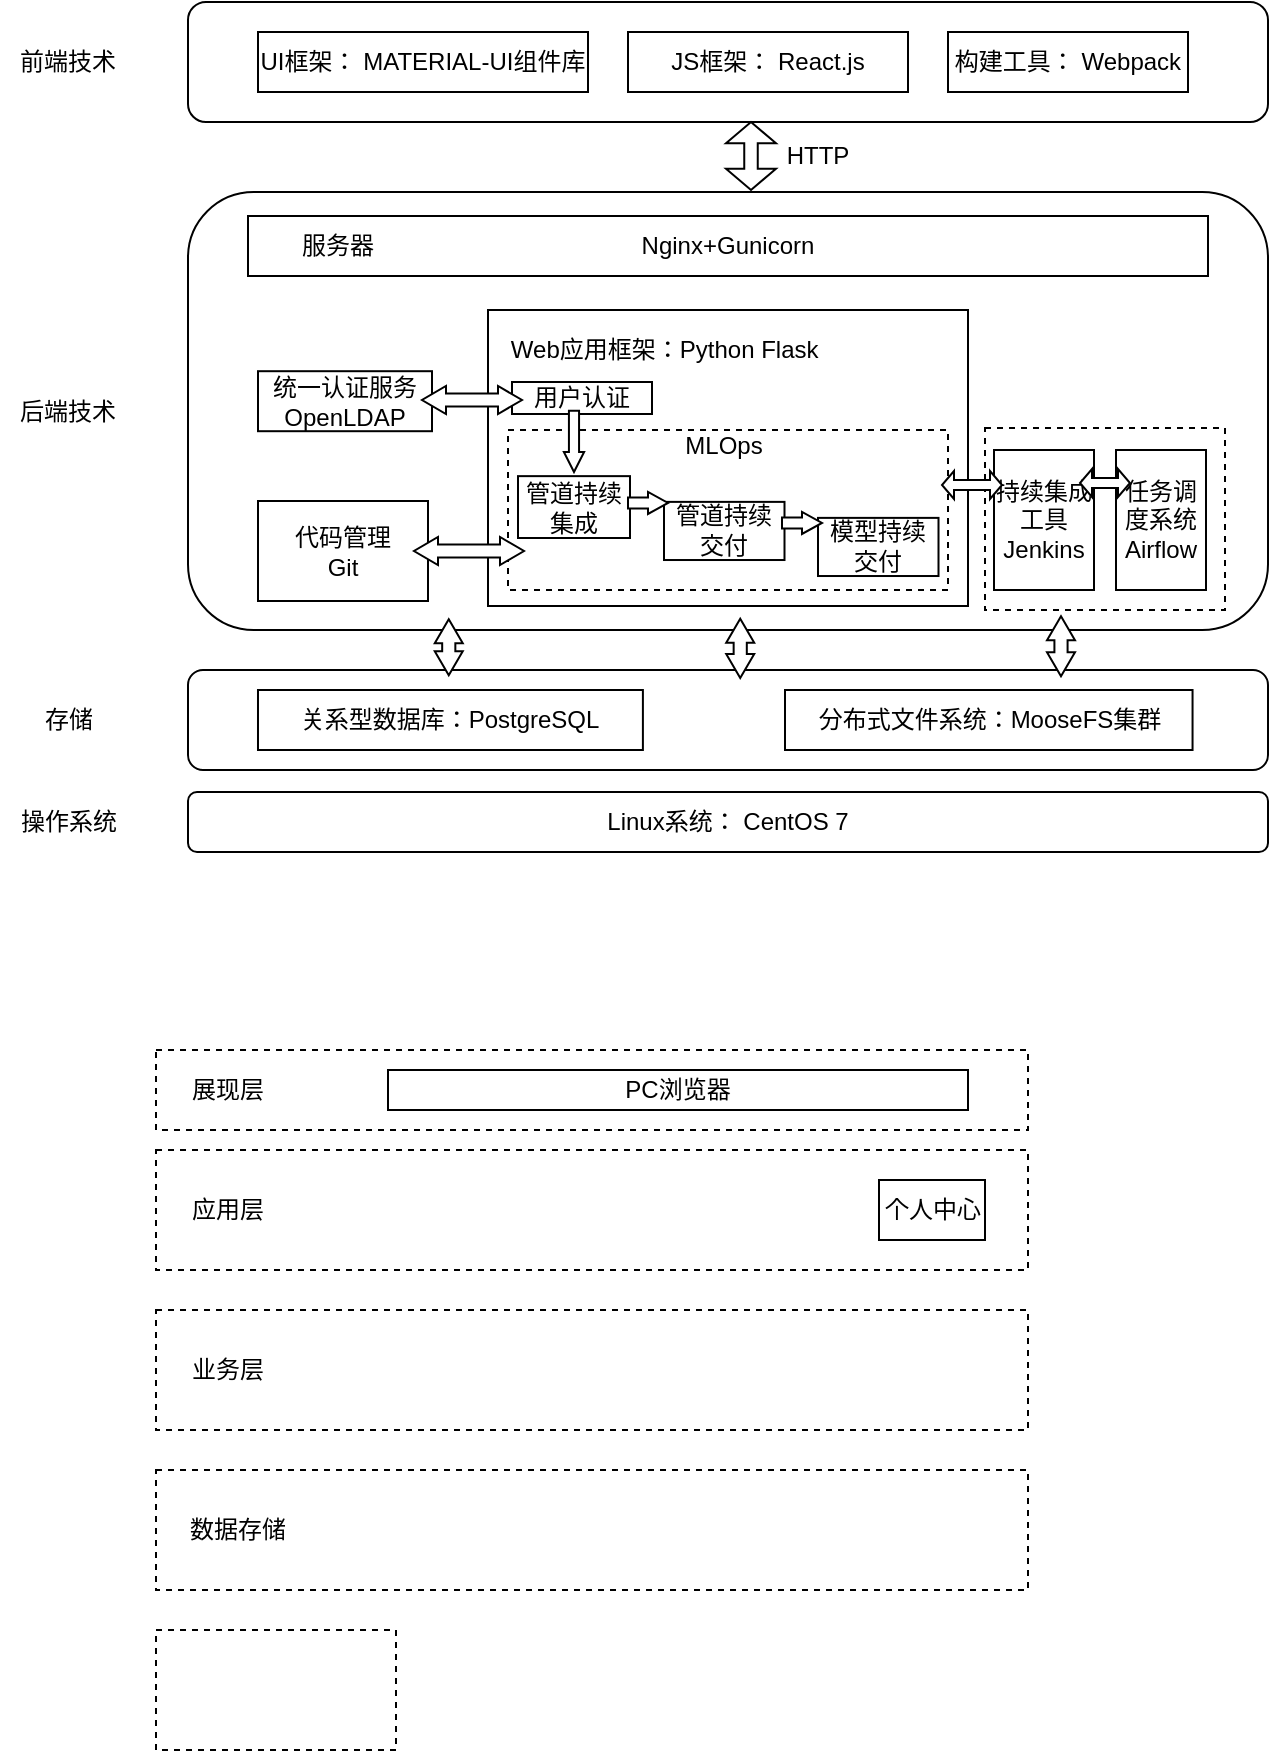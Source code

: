 <mxfile version="14.6.6" type="github">
  <diagram id="vNM15qeYT9EExKCgJNkL" name="第 1 页">
    <mxGraphModel dx="782" dy="437" grid="1" gridSize="10" guides="1" tooltips="1" connect="1" arrows="1" fold="1" page="1" pageScale="1" pageWidth="827" pageHeight="1169" math="0" shadow="0">
      <root>
        <mxCell id="0" />
        <mxCell id="1" parent="0" />
        <mxCell id="6xyBLph1M2rWBh-eGpku-9" value="" style="rounded=1;whiteSpace=wrap;html=1;" vertex="1" parent="1">
          <mxGeometry x="100" y="191" width="540" height="219" as="geometry" />
        </mxCell>
        <mxCell id="6xyBLph1M2rWBh-eGpku-51" value="" style="rounded=0;whiteSpace=wrap;html=1;dashed=1;" vertex="1" parent="1">
          <mxGeometry x="498.5" y="309" width="120" height="91" as="geometry" />
        </mxCell>
        <mxCell id="6xyBLph1M2rWBh-eGpku-11" value="" style="rounded=0;whiteSpace=wrap;html=1;" vertex="1" parent="1">
          <mxGeometry x="250" y="250" width="240" height="148" as="geometry" />
        </mxCell>
        <mxCell id="6xyBLph1M2rWBh-eGpku-48" value="" style="rounded=0;whiteSpace=wrap;html=1;dashed=1;" vertex="1" parent="1">
          <mxGeometry x="260" y="310" width="220" height="80" as="geometry" />
        </mxCell>
        <mxCell id="6xyBLph1M2rWBh-eGpku-1" value="" style="rounded=1;whiteSpace=wrap;html=1;" vertex="1" parent="1">
          <mxGeometry x="100" y="96" width="540" height="60" as="geometry" />
        </mxCell>
        <mxCell id="6xyBLph1M2rWBh-eGpku-2" value="前端技术" style="text;html=1;strokeColor=none;fillColor=none;align=center;verticalAlign=middle;whiteSpace=wrap;rounded=0;" vertex="1" parent="1">
          <mxGeometry x="15.0" y="116" width="50" height="20" as="geometry" />
        </mxCell>
        <mxCell id="6xyBLph1M2rWBh-eGpku-3" value="UI框架： MATERIAL-UI组件库" style="rounded=0;whiteSpace=wrap;html=1;" vertex="1" parent="1">
          <mxGeometry x="135" y="111" width="165" height="30" as="geometry" />
        </mxCell>
        <mxCell id="6xyBLph1M2rWBh-eGpku-4" value="JS框架： React.js" style="rounded=0;whiteSpace=wrap;html=1;" vertex="1" parent="1">
          <mxGeometry x="320" y="111" width="140" height="30" as="geometry" />
        </mxCell>
        <mxCell id="6xyBLph1M2rWBh-eGpku-7" value="" style="html=1;shadow=0;dashed=0;align=center;verticalAlign=middle;shape=mxgraph.arrows2.twoWayArrow;dy=0.73;dx=10.67;rotation=90;" vertex="1" parent="1">
          <mxGeometry x="364.5" y="160.5" width="34" height="25" as="geometry" />
        </mxCell>
        <mxCell id="6xyBLph1M2rWBh-eGpku-8" value="HTTP" style="text;html=1;strokeColor=none;fillColor=none;align=center;verticalAlign=middle;whiteSpace=wrap;rounded=0;" vertex="1" parent="1">
          <mxGeometry x="394.5" y="163" width="40" height="20" as="geometry" />
        </mxCell>
        <mxCell id="6xyBLph1M2rWBh-eGpku-10" value="Nginx+Gunicorn" style="rounded=0;whiteSpace=wrap;html=1;" vertex="1" parent="1">
          <mxGeometry x="130" y="203" width="480" height="30" as="geometry" />
        </mxCell>
        <mxCell id="6xyBLph1M2rWBh-eGpku-16" value="Web应用框架：Python Flask&amp;nbsp;" style="text;html=1;strokeColor=none;fillColor=none;align=center;verticalAlign=middle;whiteSpace=wrap;rounded=0;" vertex="1" parent="1">
          <mxGeometry x="255" y="260" width="170" height="20" as="geometry" />
        </mxCell>
        <mxCell id="6xyBLph1M2rWBh-eGpku-17" value="Linux系统： CentOS 7" style="rounded=1;whiteSpace=wrap;html=1;" vertex="1" parent="1">
          <mxGeometry x="100" y="491" width="540" height="30" as="geometry" />
        </mxCell>
        <mxCell id="6xyBLph1M2rWBh-eGpku-27" value="统一认证服务&lt;br&gt;OpenLDAP" style="rounded=0;whiteSpace=wrap;html=1;" vertex="1" parent="1">
          <mxGeometry x="135" y="280.6" width="87" height="30" as="geometry" />
        </mxCell>
        <mxCell id="6xyBLph1M2rWBh-eGpku-28" value="代码管理&lt;br&gt;Git" style="rounded=0;whiteSpace=wrap;html=1;" vertex="1" parent="1">
          <mxGeometry x="135" y="345.5" width="85" height="50" as="geometry" />
        </mxCell>
        <mxCell id="6xyBLph1M2rWBh-eGpku-29" value="操作系统" style="text;html=1;strokeColor=none;fillColor=none;align=center;verticalAlign=middle;whiteSpace=wrap;rounded=0;" vertex="1" parent="1">
          <mxGeometry x="12.5" y="496" width="55" height="20" as="geometry" />
        </mxCell>
        <mxCell id="6xyBLph1M2rWBh-eGpku-31" value="" style="html=1;shadow=0;dashed=0;align=center;verticalAlign=middle;shape=mxgraph.arrows2.twoWayArrow;dy=0.53;dx=12;rotation=0;" vertex="1" parent="1">
          <mxGeometry x="213" y="363.5" width="55" height="14" as="geometry" />
        </mxCell>
        <mxCell id="6xyBLph1M2rWBh-eGpku-32" value="任务调度系统&lt;br&gt;Airflow" style="rounded=0;whiteSpace=wrap;html=1;" vertex="1" parent="1">
          <mxGeometry x="564" y="320" width="45" height="70" as="geometry" />
        </mxCell>
        <mxCell id="6xyBLph1M2rWBh-eGpku-33" value="持续集成工具&lt;br&gt;Jenkins" style="rounded=0;whiteSpace=wrap;html=1;" vertex="1" parent="1">
          <mxGeometry x="503" y="320" width="50" height="70" as="geometry" />
        </mxCell>
        <mxCell id="6xyBLph1M2rWBh-eGpku-34" value="" style="html=1;shadow=0;dashed=0;align=center;verticalAlign=middle;shape=mxgraph.arrows2.twoWayArrow;dy=0.64;dx=6;rotation=0;" vertex="1" parent="1">
          <mxGeometry x="477" y="330.5" width="30" height="14" as="geometry" />
        </mxCell>
        <mxCell id="6xyBLph1M2rWBh-eGpku-36" value="服务器" style="text;html=1;strokeColor=none;fillColor=none;align=center;verticalAlign=middle;whiteSpace=wrap;rounded=0;" vertex="1" parent="1">
          <mxGeometry x="155" y="208" width="40" height="20" as="geometry" />
        </mxCell>
        <mxCell id="6xyBLph1M2rWBh-eGpku-37" value="用户认证" style="rounded=0;whiteSpace=wrap;html=1;" vertex="1" parent="1">
          <mxGeometry x="262" y="286" width="70" height="16" as="geometry" />
        </mxCell>
        <mxCell id="6xyBLph1M2rWBh-eGpku-39" value="" style="html=1;shadow=0;dashed=0;align=center;verticalAlign=middle;shape=mxgraph.arrows2.arrow;dy=0.5;dx=10;notch=0;rotation=90;" vertex="1" parent="1">
          <mxGeometry x="277.65" y="310.6" width="30.7" height="10.13" as="geometry" />
        </mxCell>
        <mxCell id="6xyBLph1M2rWBh-eGpku-42" value="管道持续集成" style="rounded=0;whiteSpace=wrap;html=1;" vertex="1" parent="1">
          <mxGeometry x="265" y="333.07" width="56" height="30.93" as="geometry" />
        </mxCell>
        <mxCell id="6xyBLph1M2rWBh-eGpku-43" value="管道持续&lt;br&gt;交付" style="rounded=0;whiteSpace=wrap;html=1;" vertex="1" parent="1">
          <mxGeometry x="338" y="345.94" width="60.25" height="29.07" as="geometry" />
        </mxCell>
        <mxCell id="6xyBLph1M2rWBh-eGpku-46" value="模型持续&lt;br&gt;交付" style="rounded=0;whiteSpace=wrap;html=1;" vertex="1" parent="1">
          <mxGeometry x="415" y="353.94" width="60.25" height="29.07" as="geometry" />
        </mxCell>
        <mxCell id="6xyBLph1M2rWBh-eGpku-47" value="" style="html=1;shadow=0;dashed=0;align=center;verticalAlign=middle;shape=mxgraph.arrows2.twoWayArrow;dy=0.64;dx=6;rotation=0;" vertex="1" parent="1">
          <mxGeometry x="546" y="329.5" width="25" height="14" as="geometry" />
        </mxCell>
        <mxCell id="6xyBLph1M2rWBh-eGpku-45" value="" style="html=1;shadow=0;dashed=0;align=center;verticalAlign=middle;shape=mxgraph.arrows2.arrow;dy=0.5;dx=10;notch=0;rotation=0;" vertex="1" parent="1">
          <mxGeometry x="397" y="350.94" width="20" height="11.06" as="geometry" />
        </mxCell>
        <mxCell id="6xyBLph1M2rWBh-eGpku-40" value="" style="html=1;shadow=0;dashed=0;align=center;verticalAlign=middle;shape=mxgraph.arrows2.arrow;dy=0.5;dx=10;notch=0;rotation=0;" vertex="1" parent="1">
          <mxGeometry x="320" y="340.94" width="20" height="11.06" as="geometry" />
        </mxCell>
        <mxCell id="6xyBLph1M2rWBh-eGpku-52" value="存储" style="text;html=1;strokeColor=none;fillColor=none;align=center;verticalAlign=middle;whiteSpace=wrap;rounded=0;" vertex="1" parent="1">
          <mxGeometry x="6.566" y="445" width="66.869" height="20" as="geometry" />
        </mxCell>
        <mxCell id="6xyBLph1M2rWBh-eGpku-53" value="后端技术" style="text;html=1;strokeColor=none;fillColor=none;align=center;verticalAlign=middle;whiteSpace=wrap;rounded=0;" vertex="1" parent="1">
          <mxGeometry x="15" y="290.6" width="50" height="20" as="geometry" />
        </mxCell>
        <mxCell id="6xyBLph1M2rWBh-eGpku-54" value="MLOps" style="text;html=1;strokeColor=none;fillColor=none;align=center;verticalAlign=middle;whiteSpace=wrap;rounded=0;dashed=1;" vertex="1" parent="1">
          <mxGeometry x="348.13" y="308.07" width="40" height="20" as="geometry" />
        </mxCell>
        <mxCell id="6xyBLph1M2rWBh-eGpku-12" value="" style="rounded=1;whiteSpace=wrap;html=1;" vertex="1" parent="1">
          <mxGeometry x="100" y="430" width="540" height="50" as="geometry" />
        </mxCell>
        <mxCell id="6xyBLph1M2rWBh-eGpku-13" value="关系型数据库：PostgreSQL" style="rounded=0;whiteSpace=wrap;html=1;" vertex="1" parent="1">
          <mxGeometry x="134.997" y="440" width="192.453" height="30" as="geometry" />
        </mxCell>
        <mxCell id="6xyBLph1M2rWBh-eGpku-15" value="分布式文件系统：MooseFS集群" style="rounded=0;whiteSpace=wrap;html=1;" vertex="1" parent="1">
          <mxGeometry x="398.501" y="440" width="203.774" height="30" as="geometry" />
        </mxCell>
        <mxCell id="6xyBLph1M2rWBh-eGpku-25" value="" style="html=1;shadow=0;dashed=0;align=center;verticalAlign=middle;shape=mxgraph.arrows2.twoWayArrow;dy=0.53;dx=12;rotation=90;" vertex="1" parent="1">
          <mxGeometry x="216.38" y="411.63" width="28" height="14" as="geometry" />
        </mxCell>
        <mxCell id="6xyBLph1M2rWBh-eGpku-50" value="" style="html=1;shadow=0;dashed=0;align=center;verticalAlign=middle;shape=mxgraph.arrows2.twoWayArrow;dy=0.53;dx=12;rotation=90;" vertex="1" parent="1">
          <mxGeometry x="521.5" y="411.13" width="30" height="14" as="geometry" />
        </mxCell>
        <mxCell id="6xyBLph1M2rWBh-eGpku-26" value="" style="html=1;shadow=0;dashed=0;align=center;verticalAlign=middle;shape=mxgraph.arrows2.twoWayArrow;dy=0.53;dx=12;rotation=90;" vertex="1" parent="1">
          <mxGeometry x="361.28" y="412.16" width="29.67" height="14" as="geometry" />
        </mxCell>
        <mxCell id="6xyBLph1M2rWBh-eGpku-58" value="构建工具： Webpack" style="rounded=0;whiteSpace=wrap;html=1;" vertex="1" parent="1">
          <mxGeometry x="480" y="111" width="120" height="30" as="geometry" />
        </mxCell>
        <mxCell id="6xyBLph1M2rWBh-eGpku-35" value="" style="html=1;shadow=0;dashed=0;align=center;verticalAlign=middle;shape=mxgraph.arrows2.twoWayArrow;dy=0.53;dx=12;rotation=0;" vertex="1" parent="1">
          <mxGeometry x="217" y="288" width="50" height="14" as="geometry" />
        </mxCell>
        <mxCell id="6xyBLph1M2rWBh-eGpku-60" value="" style="rounded=0;whiteSpace=wrap;html=1;dashed=1;" vertex="1" parent="1">
          <mxGeometry x="84" y="620" width="436" height="40" as="geometry" />
        </mxCell>
        <mxCell id="6xyBLph1M2rWBh-eGpku-61" value="" style="rounded=0;whiteSpace=wrap;html=1;dashed=1;" vertex="1" parent="1">
          <mxGeometry x="84" y="670" width="436" height="60" as="geometry" />
        </mxCell>
        <mxCell id="6xyBLph1M2rWBh-eGpku-62" value="展现层" style="text;html=1;strokeColor=none;fillColor=none;align=center;verticalAlign=middle;whiteSpace=wrap;rounded=0;dashed=1;" vertex="1" parent="1">
          <mxGeometry x="100" y="630" width="40" height="20" as="geometry" />
        </mxCell>
        <mxCell id="6xyBLph1M2rWBh-eGpku-63" value="应用层" style="text;html=1;strokeColor=none;fillColor=none;align=center;verticalAlign=middle;whiteSpace=wrap;rounded=0;dashed=1;" vertex="1" parent="1">
          <mxGeometry x="100" y="690" width="40" height="20" as="geometry" />
        </mxCell>
        <mxCell id="6xyBLph1M2rWBh-eGpku-64" value="" style="rounded=0;whiteSpace=wrap;html=1;dashed=1;" vertex="1" parent="1">
          <mxGeometry x="84" y="750" width="436" height="60" as="geometry" />
        </mxCell>
        <mxCell id="6xyBLph1M2rWBh-eGpku-65" value="业务层" style="text;html=1;strokeColor=none;fillColor=none;align=center;verticalAlign=middle;whiteSpace=wrap;rounded=0;dashed=1;" vertex="1" parent="1">
          <mxGeometry x="100" y="770" width="40" height="20" as="geometry" />
        </mxCell>
        <mxCell id="6xyBLph1M2rWBh-eGpku-66" value="" style="rounded=0;whiteSpace=wrap;html=1;dashed=1;" vertex="1" parent="1">
          <mxGeometry x="84" y="830" width="436" height="60" as="geometry" />
        </mxCell>
        <mxCell id="6xyBLph1M2rWBh-eGpku-67" value="数据存储" style="text;html=1;strokeColor=none;fillColor=none;align=center;verticalAlign=middle;whiteSpace=wrap;rounded=0;dashed=1;" vertex="1" parent="1">
          <mxGeometry x="100" y="850" width="50" height="20" as="geometry" />
        </mxCell>
        <mxCell id="6xyBLph1M2rWBh-eGpku-68" value="" style="rounded=0;whiteSpace=wrap;html=1;dashed=1;" vertex="1" parent="1">
          <mxGeometry x="84" y="910" width="120" height="60" as="geometry" />
        </mxCell>
        <mxCell id="6xyBLph1M2rWBh-eGpku-69" value="PC浏览器" style="rounded=0;whiteSpace=wrap;html=1;" vertex="1" parent="1">
          <mxGeometry x="200" y="630" width="290" height="20" as="geometry" />
        </mxCell>
        <mxCell id="6xyBLph1M2rWBh-eGpku-70" value="个人中心" style="rounded=0;whiteSpace=wrap;html=1;" vertex="1" parent="1">
          <mxGeometry x="445.5" y="685" width="53" height="30" as="geometry" />
        </mxCell>
      </root>
    </mxGraphModel>
  </diagram>
</mxfile>

